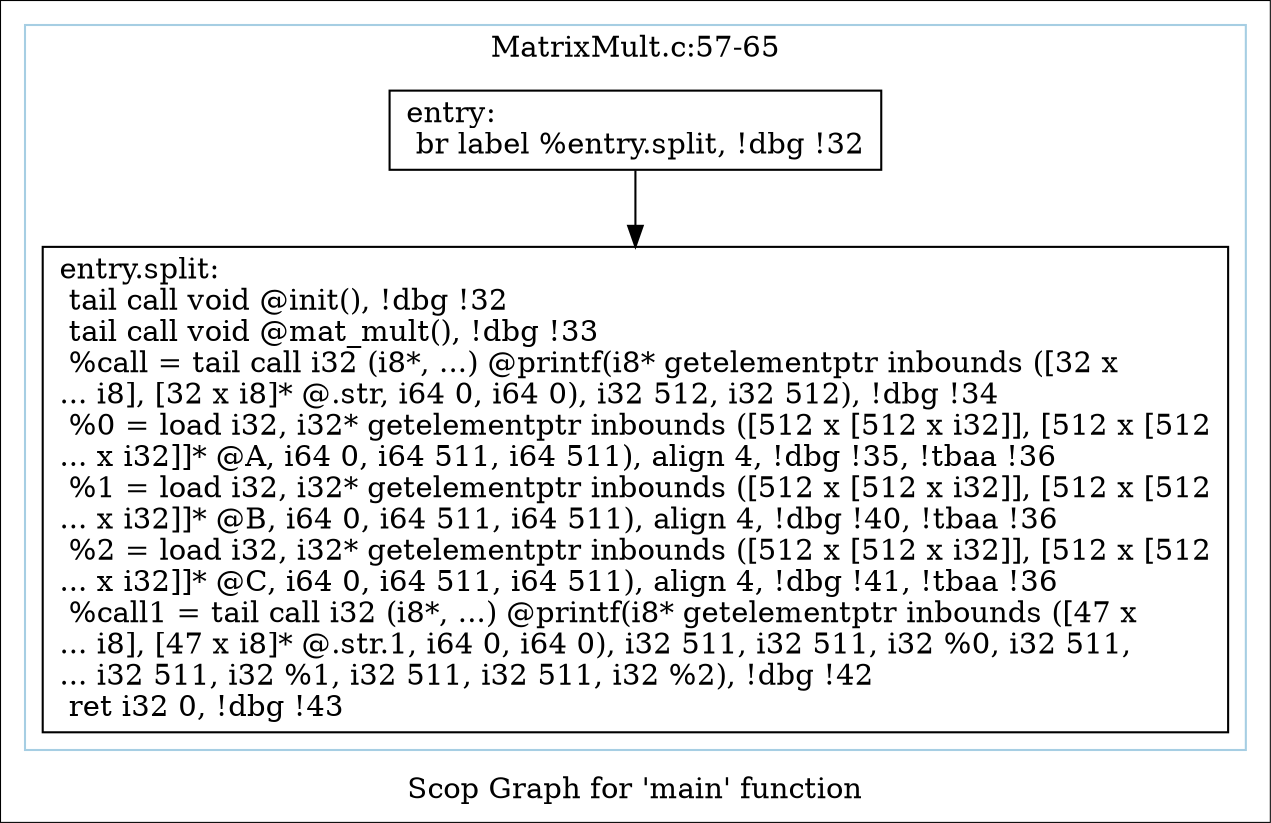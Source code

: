 digraph "Scop Graph for 'main' function" {
	label="Scop Graph for 'main' function";

	Node0xa6fc9a0 [shape=record,label="{entry:\l  br label %entry.split, !dbg !32\l}"];
	Node0xa6fc9a0 -> Node0xa71a7e0;
	Node0xa71a7e0 [shape=record,label="{entry.split:                                      \l  tail call void @init(), !dbg !32\l  tail call void @mat_mult(), !dbg !33\l  %call = tail call i32 (i8*, ...) @printf(i8* getelementptr inbounds ([32 x\l... i8], [32 x i8]* @.str, i64 0, i64 0), i32 512, i32 512), !dbg !34\l  %0 = load i32, i32* getelementptr inbounds ([512 x [512 x i32]], [512 x [512\l... x i32]]* @A, i64 0, i64 511, i64 511), align 4, !dbg !35, !tbaa !36\l  %1 = load i32, i32* getelementptr inbounds ([512 x [512 x i32]], [512 x [512\l... x i32]]* @B, i64 0, i64 511, i64 511), align 4, !dbg !40, !tbaa !36\l  %2 = load i32, i32* getelementptr inbounds ([512 x [512 x i32]], [512 x [512\l... x i32]]* @C, i64 0, i64 511, i64 511), align 4, !dbg !41, !tbaa !36\l  %call1 = tail call i32 (i8*, ...) @printf(i8* getelementptr inbounds ([47 x\l... i8], [47 x i8]* @.str.1, i64 0, i64 0), i32 511, i32 511, i32 %0, i32 511,\l... i32 511, i32 %1, i32 511, i32 511, i32 %2), !dbg !42\l  ret i32 0, !dbg !43\l}"];
	colorscheme = "paired12"
        subgraph cluster_0xa75ef80 {
          label = "MatrixMult.c:57-65
";
          style = solid;
          color = 1
          Node0xa6fc9a0;
          Node0xa71a7e0;
        }
}
